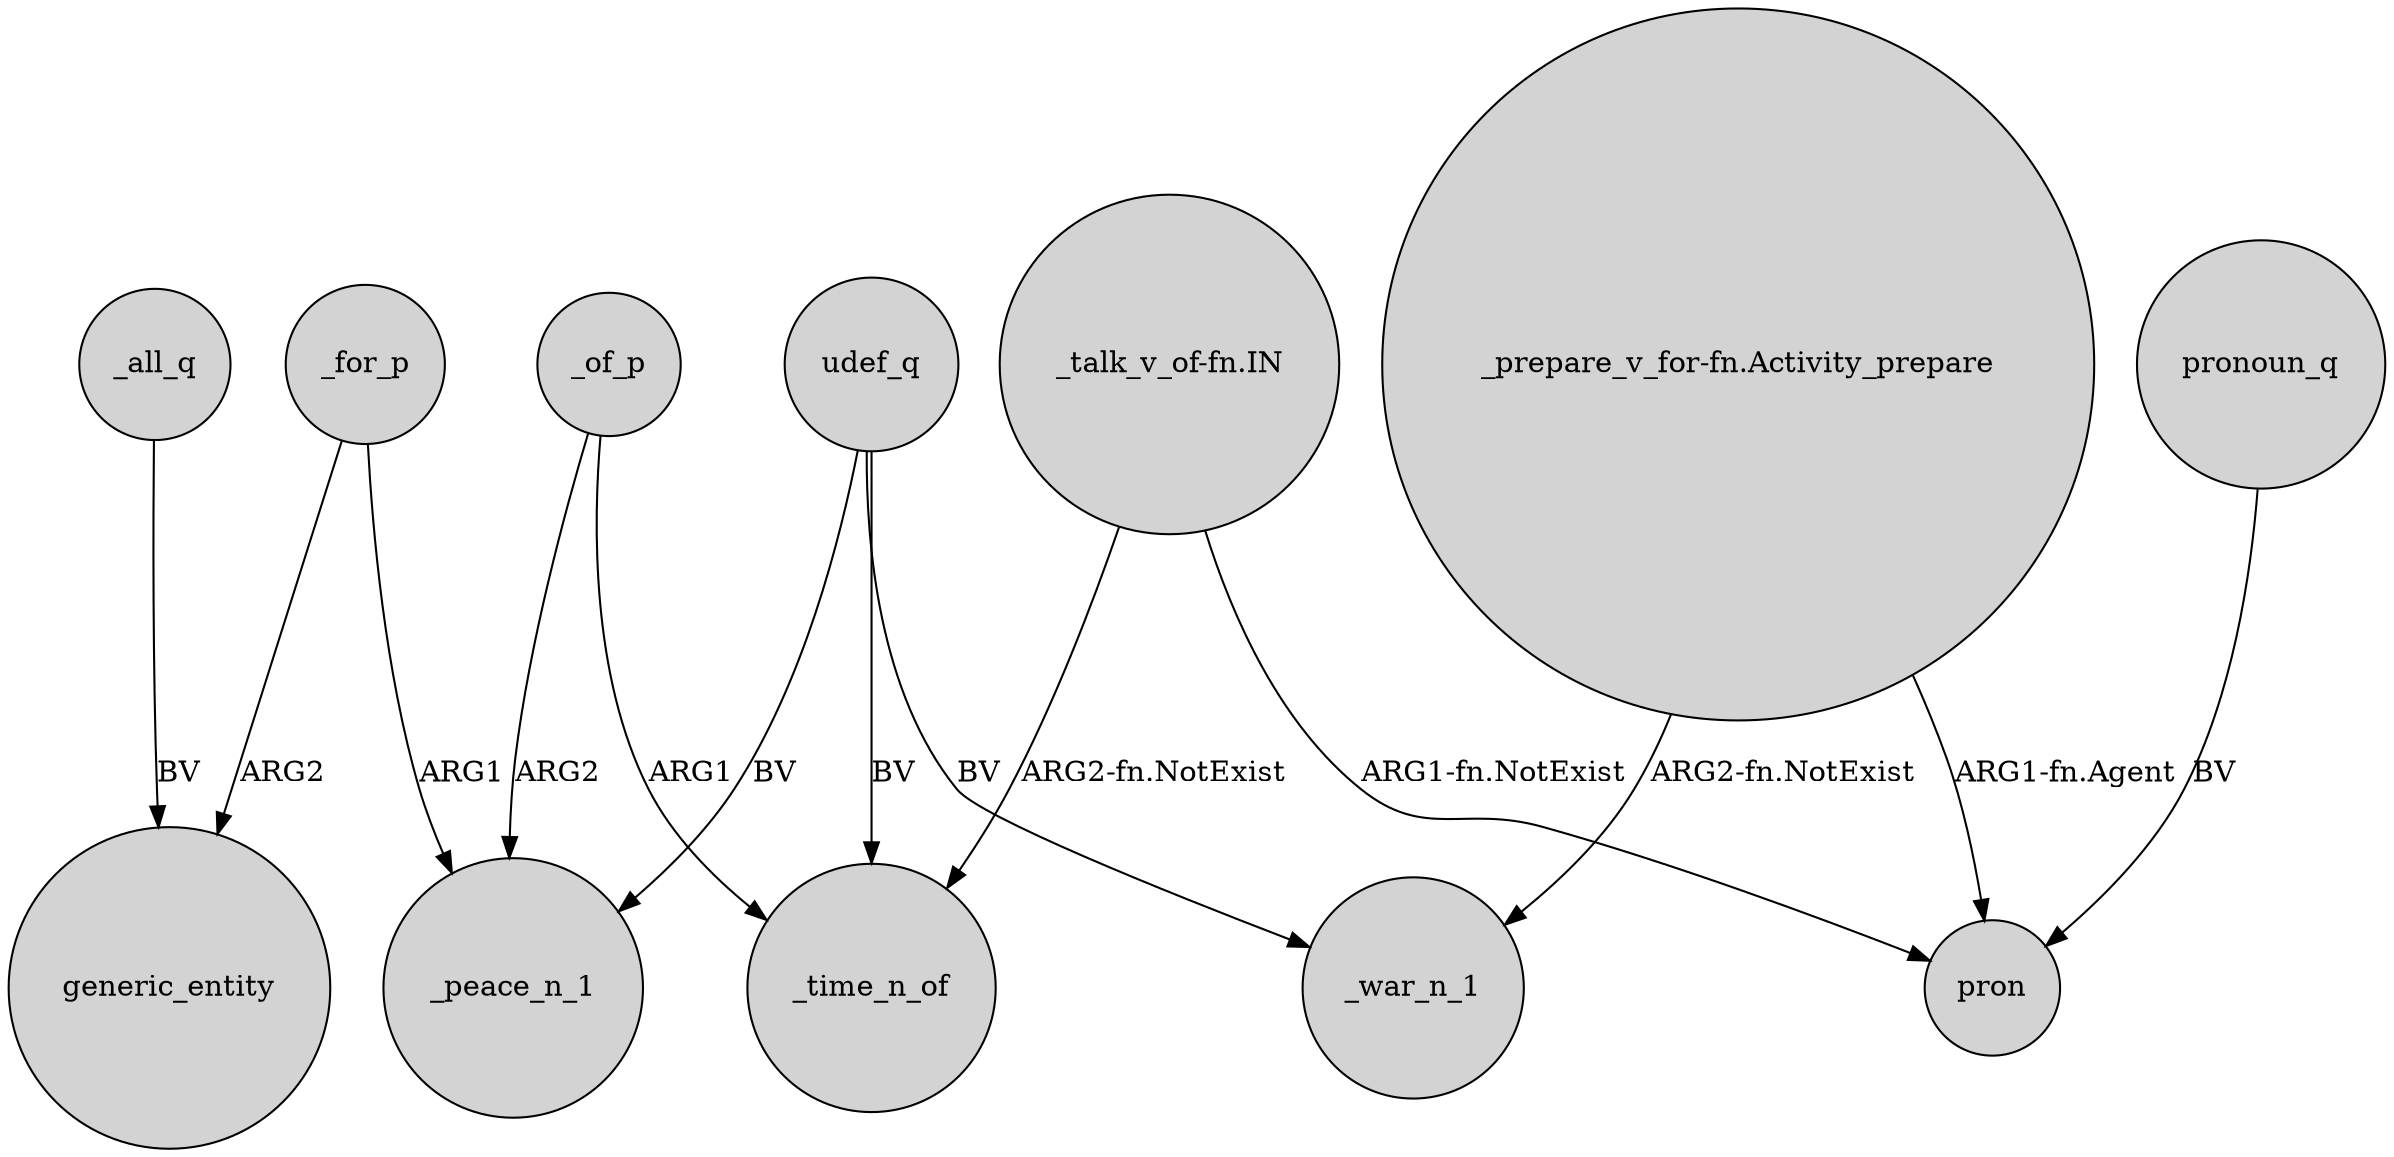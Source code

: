digraph {
	node [shape=circle style=filled]
	_for_p -> generic_entity [label=ARG2]
	"_prepare_v_for-fn.Activity_prepare" -> pron [label="ARG1-fn.Agent"]
	_of_p -> _time_n_of [label=ARG1]
	udef_q -> _time_n_of [label=BV]
	_of_p -> _peace_n_1 [label=ARG2]
	udef_q -> _peace_n_1 [label=BV]
	"_prepare_v_for-fn.Activity_prepare" -> _war_n_1 [label="ARG2-fn.NotExist"]
	_for_p -> _peace_n_1 [label=ARG1]
	"_talk_v_of-fn.IN" -> pron [label="ARG1-fn.NotExist"]
	"_talk_v_of-fn.IN" -> _time_n_of [label="ARG2-fn.NotExist"]
	udef_q -> _war_n_1 [label=BV]
	_all_q -> generic_entity [label=BV]
	pronoun_q -> pron [label=BV]
}

